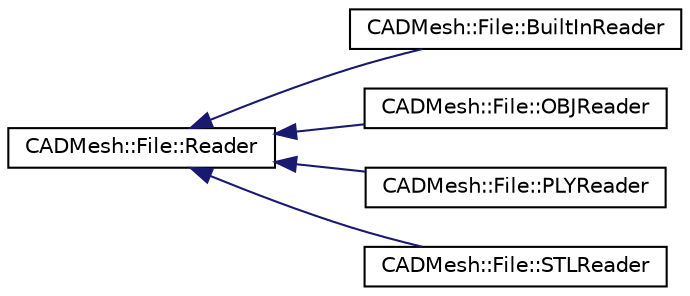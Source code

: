 digraph "Graphical Class Hierarchy"
{
 // LATEX_PDF_SIZE
  edge [fontname="Helvetica",fontsize="10",labelfontname="Helvetica",labelfontsize="10"];
  node [fontname="Helvetica",fontsize="10",shape=record];
  rankdir="LR";
  Node0 [label="CADMesh::File::Reader",height=0.2,width=0.4,color="black", fillcolor="white", style="filled",URL="$class_c_a_d_mesh_1_1_file_1_1_reader.html",tooltip=" "];
  Node0 -> Node1 [dir="back",color="midnightblue",fontsize="10",style="solid",fontname="Helvetica"];
  Node1 [label="CADMesh::File::BuiltInReader",height=0.2,width=0.4,color="black", fillcolor="white", style="filled",URL="$class_c_a_d_mesh_1_1_file_1_1_built_in_reader.html",tooltip=" "];
  Node0 -> Node2 [dir="back",color="midnightblue",fontsize="10",style="solid",fontname="Helvetica"];
  Node2 [label="CADMesh::File::OBJReader",height=0.2,width=0.4,color="black", fillcolor="white", style="filled",URL="$class_c_a_d_mesh_1_1_file_1_1_o_b_j_reader.html",tooltip=" "];
  Node0 -> Node3 [dir="back",color="midnightblue",fontsize="10",style="solid",fontname="Helvetica"];
  Node3 [label="CADMesh::File::PLYReader",height=0.2,width=0.4,color="black", fillcolor="white", style="filled",URL="$class_c_a_d_mesh_1_1_file_1_1_p_l_y_reader.html",tooltip=" "];
  Node0 -> Node4 [dir="back",color="midnightblue",fontsize="10",style="solid",fontname="Helvetica"];
  Node4 [label="CADMesh::File::STLReader",height=0.2,width=0.4,color="black", fillcolor="white", style="filled",URL="$class_c_a_d_mesh_1_1_file_1_1_s_t_l_reader.html",tooltip=" "];
}
